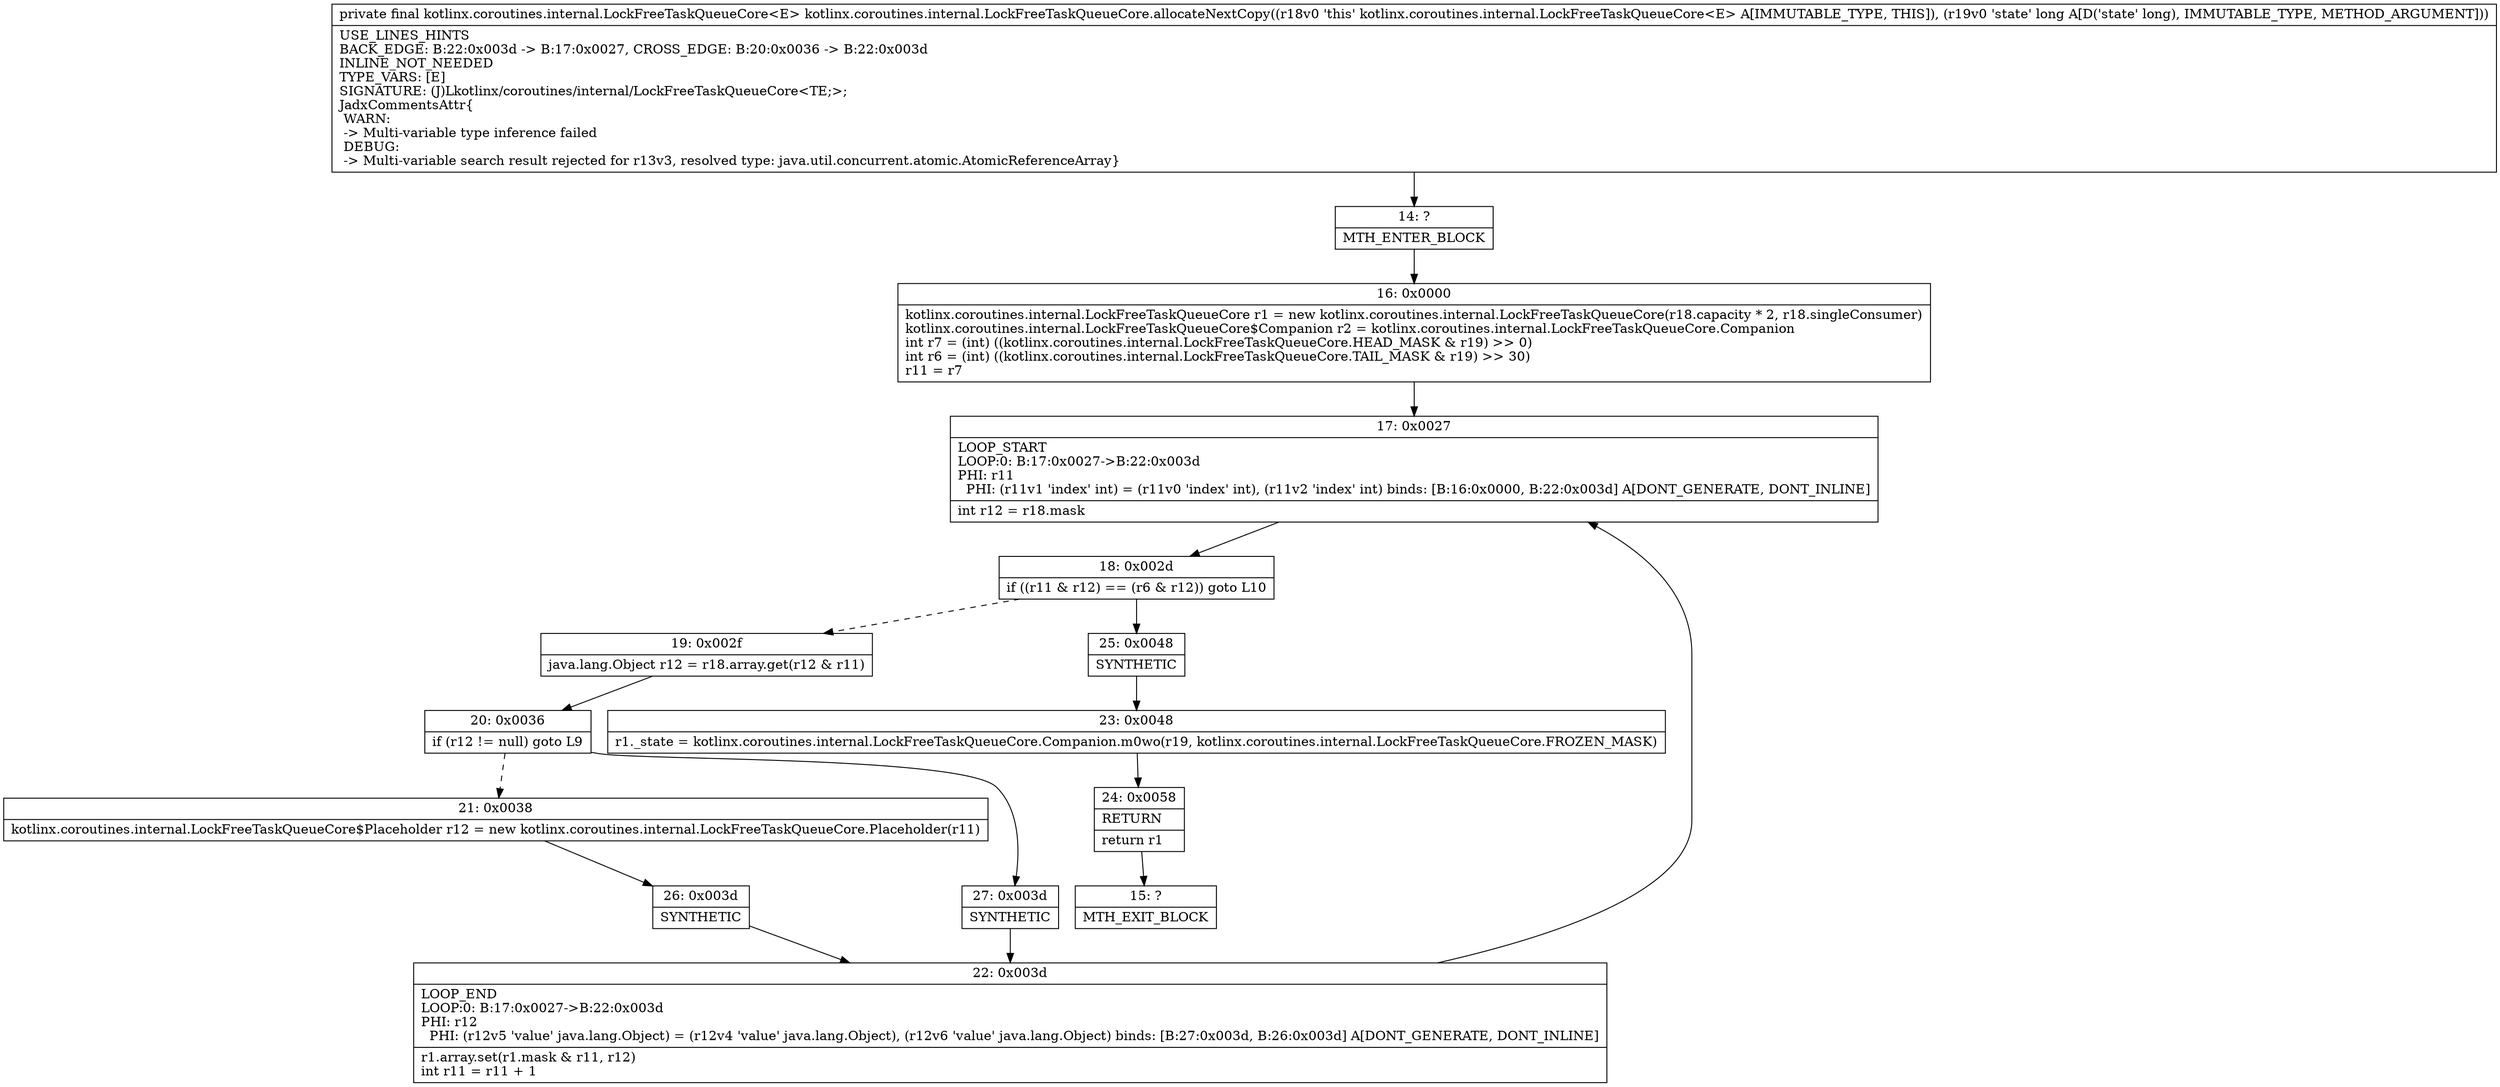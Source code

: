 digraph "CFG forkotlinx.coroutines.internal.LockFreeTaskQueueCore.allocateNextCopy(J)Lkotlinx\/coroutines\/internal\/LockFreeTaskQueueCore;" {
Node_14 [shape=record,label="{14\:\ ?|MTH_ENTER_BLOCK\l}"];
Node_16 [shape=record,label="{16\:\ 0x0000|kotlinx.coroutines.internal.LockFreeTaskQueueCore r1 = new kotlinx.coroutines.internal.LockFreeTaskQueueCore(r18.capacity * 2, r18.singleConsumer)\lkotlinx.coroutines.internal.LockFreeTaskQueueCore$Companion r2 = kotlinx.coroutines.internal.LockFreeTaskQueueCore.Companion\lint r7 = (int) ((kotlinx.coroutines.internal.LockFreeTaskQueueCore.HEAD_MASK & r19) \>\> 0)\lint r6 = (int) ((kotlinx.coroutines.internal.LockFreeTaskQueueCore.TAIL_MASK & r19) \>\> 30)\lr11 = r7\l}"];
Node_17 [shape=record,label="{17\:\ 0x0027|LOOP_START\lLOOP:0: B:17:0x0027\-\>B:22:0x003d\lPHI: r11 \l  PHI: (r11v1 'index' int) = (r11v0 'index' int), (r11v2 'index' int) binds: [B:16:0x0000, B:22:0x003d] A[DONT_GENERATE, DONT_INLINE]\l|int r12 = r18.mask\l}"];
Node_18 [shape=record,label="{18\:\ 0x002d|if ((r11 & r12) == (r6 & r12)) goto L10\l}"];
Node_19 [shape=record,label="{19\:\ 0x002f|java.lang.Object r12 = r18.array.get(r12 & r11)\l}"];
Node_20 [shape=record,label="{20\:\ 0x0036|if (r12 != null) goto L9\l}"];
Node_21 [shape=record,label="{21\:\ 0x0038|kotlinx.coroutines.internal.LockFreeTaskQueueCore$Placeholder r12 = new kotlinx.coroutines.internal.LockFreeTaskQueueCore.Placeholder(r11)\l}"];
Node_26 [shape=record,label="{26\:\ 0x003d|SYNTHETIC\l}"];
Node_22 [shape=record,label="{22\:\ 0x003d|LOOP_END\lLOOP:0: B:17:0x0027\-\>B:22:0x003d\lPHI: r12 \l  PHI: (r12v5 'value' java.lang.Object) = (r12v4 'value' java.lang.Object), (r12v6 'value' java.lang.Object) binds: [B:27:0x003d, B:26:0x003d] A[DONT_GENERATE, DONT_INLINE]\l|r1.array.set(r1.mask & r11, r12)\lint r11 = r11 + 1\l}"];
Node_27 [shape=record,label="{27\:\ 0x003d|SYNTHETIC\l}"];
Node_25 [shape=record,label="{25\:\ 0x0048|SYNTHETIC\l}"];
Node_23 [shape=record,label="{23\:\ 0x0048|r1._state = kotlinx.coroutines.internal.LockFreeTaskQueueCore.Companion.m0wo(r19, kotlinx.coroutines.internal.LockFreeTaskQueueCore.FROZEN_MASK)\l}"];
Node_24 [shape=record,label="{24\:\ 0x0058|RETURN\l|return r1\l}"];
Node_15 [shape=record,label="{15\:\ ?|MTH_EXIT_BLOCK\l}"];
MethodNode[shape=record,label="{private final kotlinx.coroutines.internal.LockFreeTaskQueueCore\<E\> kotlinx.coroutines.internal.LockFreeTaskQueueCore.allocateNextCopy((r18v0 'this' kotlinx.coroutines.internal.LockFreeTaskQueueCore\<E\> A[IMMUTABLE_TYPE, THIS]), (r19v0 'state' long A[D('state' long), IMMUTABLE_TYPE, METHOD_ARGUMENT]))  | USE_LINES_HINTS\lBACK_EDGE: B:22:0x003d \-\> B:17:0x0027, CROSS_EDGE: B:20:0x0036 \-\> B:22:0x003d\lINLINE_NOT_NEEDED\lTYPE_VARS: [E]\lSIGNATURE: (J)Lkotlinx\/coroutines\/internal\/LockFreeTaskQueueCore\<TE;\>;\lJadxCommentsAttr\{\l WARN: \l \-\> Multi\-variable type inference failed\l DEBUG: \l \-\> Multi\-variable search result rejected for r13v3, resolved type: java.util.concurrent.atomic.AtomicReferenceArray\}\l}"];
MethodNode -> Node_14;Node_14 -> Node_16;
Node_16 -> Node_17;
Node_17 -> Node_18;
Node_18 -> Node_19[style=dashed];
Node_18 -> Node_25;
Node_19 -> Node_20;
Node_20 -> Node_21[style=dashed];
Node_20 -> Node_27;
Node_21 -> Node_26;
Node_26 -> Node_22;
Node_22 -> Node_17;
Node_27 -> Node_22;
Node_25 -> Node_23;
Node_23 -> Node_24;
Node_24 -> Node_15;
}

